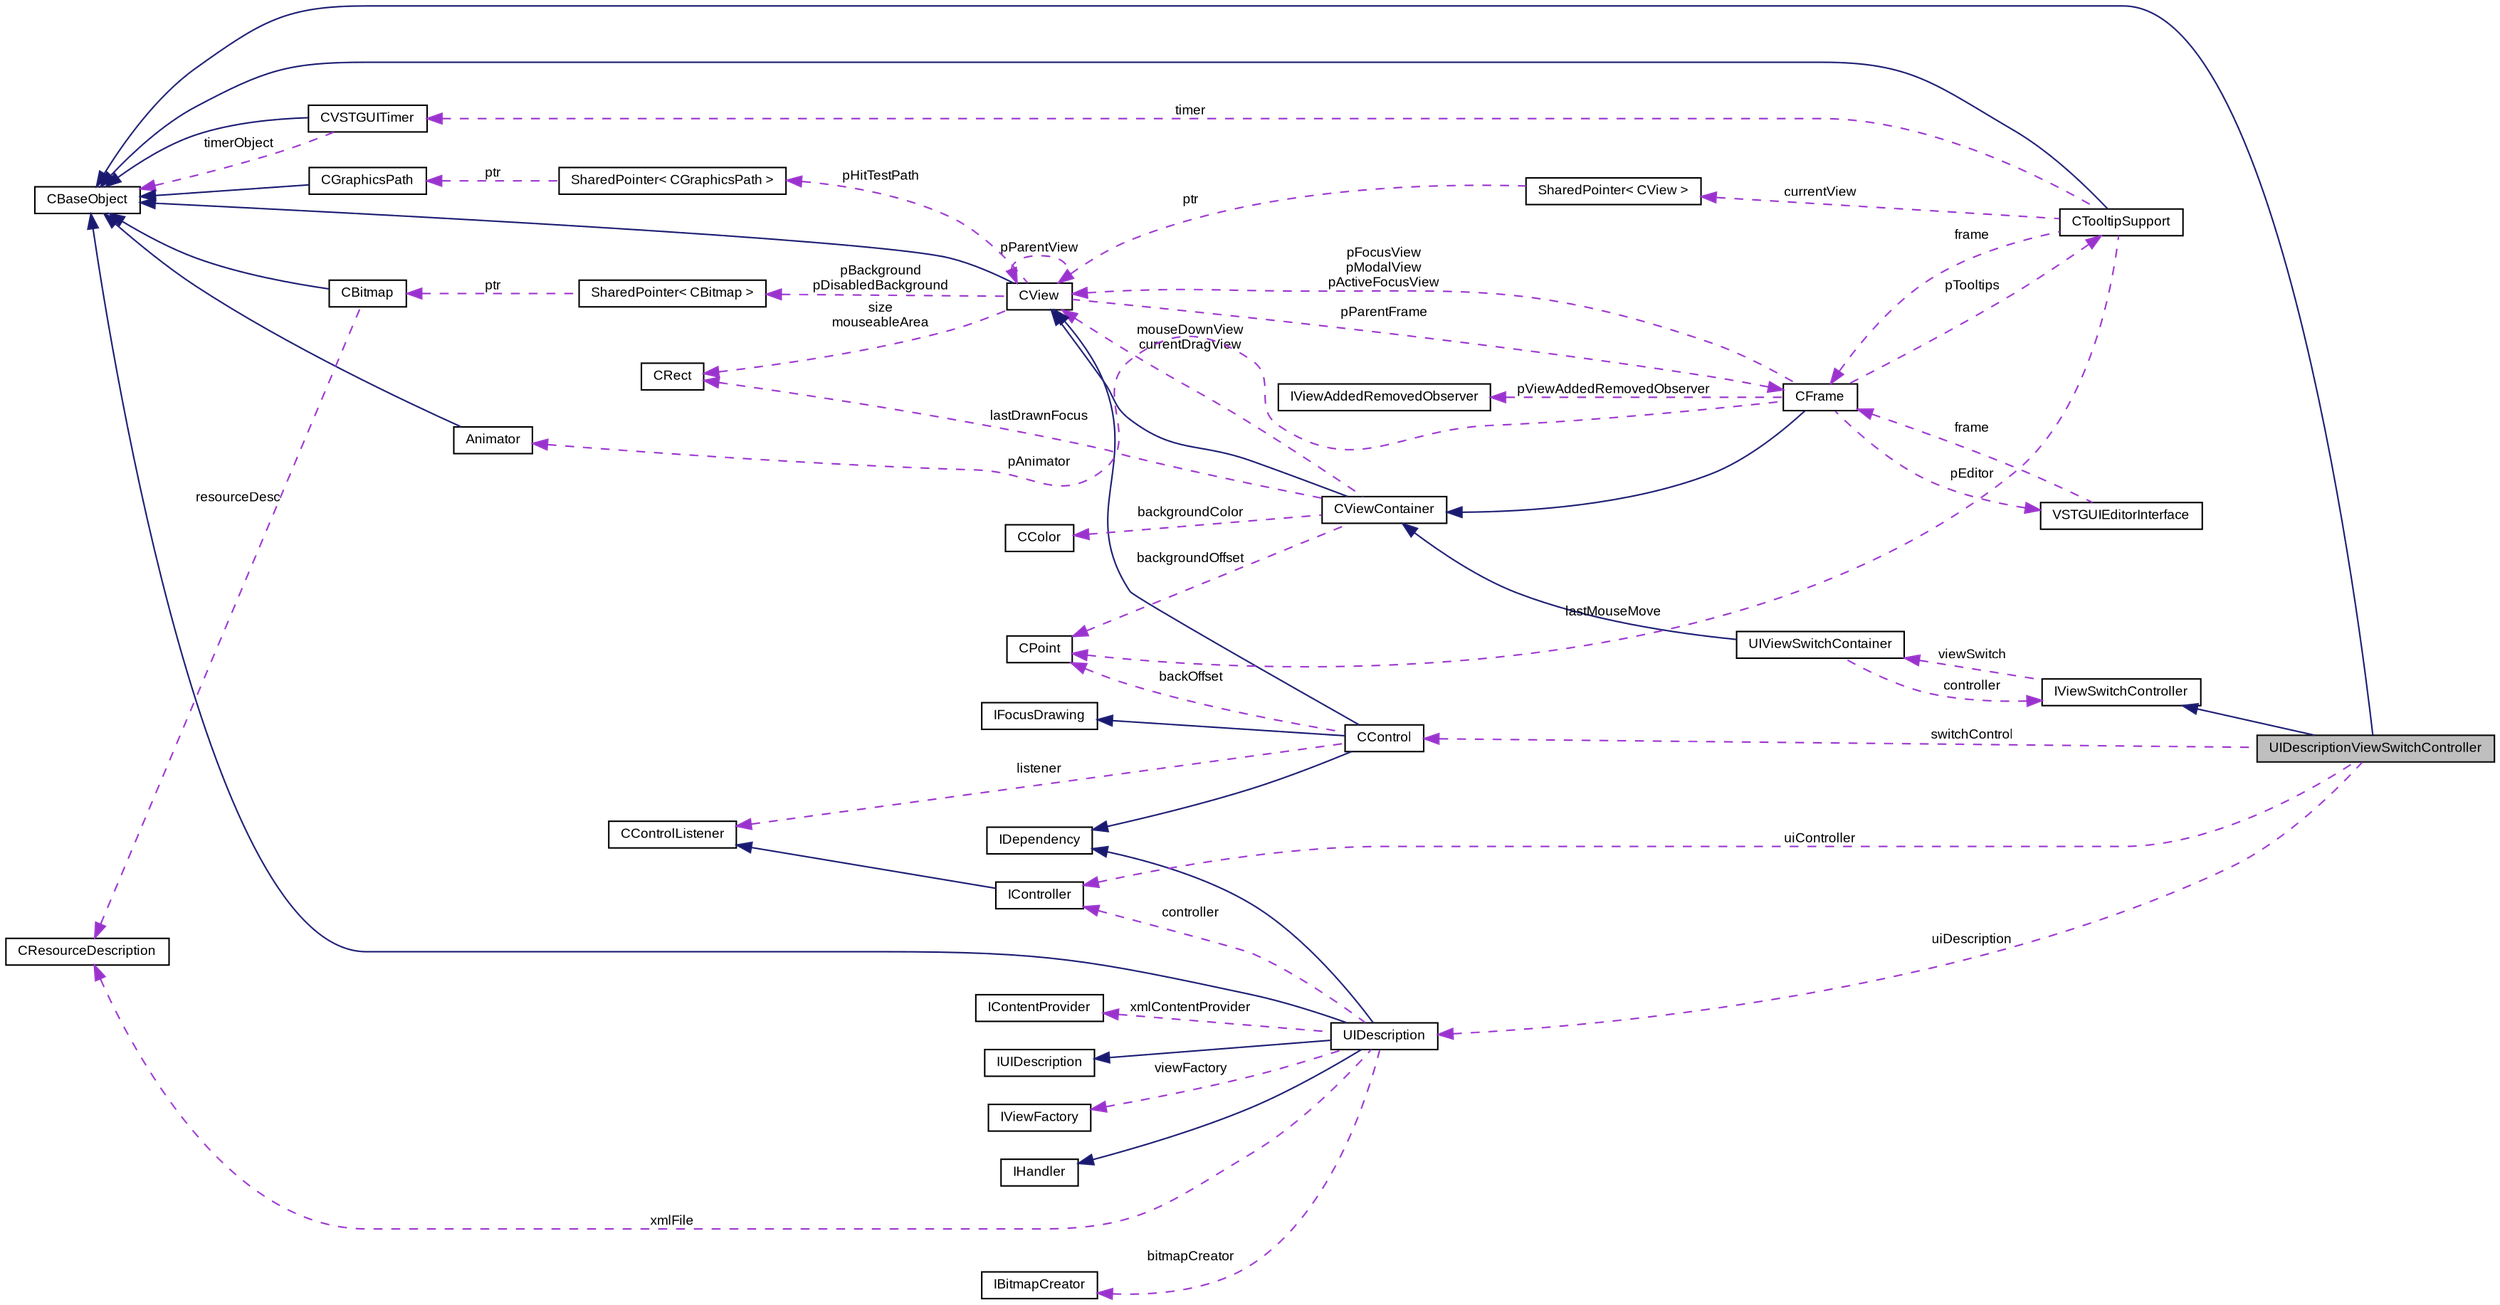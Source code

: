 digraph G
{
  bgcolor="transparent";
  edge [fontname="Arial",fontsize="9",labelfontname="Arial",labelfontsize="9"];
  node [fontname="Arial",fontsize="9",shape=record];
  rankdir=LR;
  Node1 [label="UIDescriptionViewSwitchController",height=0.2,width=0.4,color="black", fillcolor="grey75", style="filled" fontcolor="black"];
  Node2 -> Node1 [dir=back,color="midnightblue",fontsize="9",style="solid",fontname="Arial"];
  Node2 [label="CBaseObject",height=0.2,width=0.4,color="black",URL="$class_v_s_t_g_u_i_1_1_c_base_object.html",tooltip="Base Object with reference counter."];
  Node3 -> Node1 [dir=back,color="midnightblue",fontsize="9",style="solid",fontname="Arial"];
  Node3 [label="IViewSwitchController",height=0.2,width=0.4,color="black",URL="$class_v_s_t_g_u_i_1_1_i_view_switch_controller.html"];
  Node4 -> Node3 [dir=back,color="darkorchid3",fontsize="9",style="dashed",label="viewSwitch",fontname="Arial"];
  Node4 [label="UIViewSwitchContainer",height=0.2,width=0.4,color="black",URL="$class_v_s_t_g_u_i_1_1_u_i_view_switch_container.html"];
  Node5 -> Node4 [dir=back,color="midnightblue",fontsize="9",style="solid",fontname="Arial"];
  Node5 [label="CViewContainer",height=0.2,width=0.4,color="black",URL="$class_v_s_t_g_u_i_1_1_c_view_container.html",tooltip="Container Class of CView objects."];
  Node6 -> Node5 [dir=back,color="midnightblue",fontsize="9",style="solid",fontname="Arial"];
  Node6 [label="CView",height=0.2,width=0.4,color="black",URL="$class_v_s_t_g_u_i_1_1_c_view.html",tooltip="Base Class of all view objects."];
  Node2 -> Node6 [dir=back,color="midnightblue",fontsize="9",style="solid",fontname="Arial"];
  Node7 -> Node6 [dir=back,color="darkorchid3",fontsize="9",style="dashed",label="pBackground\npDisabledBackground",fontname="Arial"];
  Node7 [label="SharedPointer\< CBitmap \>",height=0.2,width=0.4,color="black",URL="$class_v_s_t_g_u_i_1_1_shared_pointer.html"];
  Node8 -> Node7 [dir=back,color="darkorchid3",fontsize="9",style="dashed",label="ptr",fontname="Arial"];
  Node8 [label="CBitmap",height=0.2,width=0.4,color="black",URL="$class_v_s_t_g_u_i_1_1_c_bitmap.html",tooltip="Encapsulates various platform depended kinds of bitmaps."];
  Node2 -> Node8 [dir=back,color="midnightblue",fontsize="9",style="solid",fontname="Arial"];
  Node9 -> Node8 [dir=back,color="darkorchid3",fontsize="9",style="dashed",label="resourceDesc",fontname="Arial"];
  Node9 [label="CResourceDescription",height=0.2,width=0.4,color="black",URL="$class_v_s_t_g_u_i_1_1_c_resource_description.html",tooltip="Describes a resource by name or by ID."];
  Node10 -> Node6 [dir=back,color="darkorchid3",fontsize="9",style="dashed",label="pParentFrame",fontname="Arial"];
  Node10 [label="CFrame",height=0.2,width=0.4,color="black",URL="$class_v_s_t_g_u_i_1_1_c_frame.html",tooltip="The CFrame is the parent container of all views."];
  Node5 -> Node10 [dir=back,color="midnightblue",fontsize="9",style="solid",fontname="Arial"];
  Node11 -> Node10 [dir=back,color="darkorchid3",fontsize="9",style="dashed",label="pViewAddedRemovedObserver",fontname="Arial"];
  Node11 [label="IViewAddedRemovedObserver",height=0.2,width=0.4,color="black",URL="$class_v_s_t_g_u_i_1_1_i_view_added_removed_observer.html",tooltip="view added removed observer interface for CFrame"];
  Node6 -> Node10 [dir=back,color="darkorchid3",fontsize="9",style="dashed",label="pFocusView\npModalView\npActiveFocusView",fontname="Arial"];
  Node12 -> Node10 [dir=back,color="darkorchid3",fontsize="9",style="dashed",label="pAnimator",fontname="Arial"];
  Node12 [label="Animator",height=0.2,width=0.4,color="black",URL="$class_v_s_t_g_u_i_1_1_animation_1_1_animator.html",tooltip="Animation runner."];
  Node2 -> Node12 [dir=back,color="midnightblue",fontsize="9",style="solid",fontname="Arial"];
  Node13 -> Node10 [dir=back,color="darkorchid3",fontsize="9",style="dashed",label="pTooltips",fontname="Arial"];
  Node13 [label="CTooltipSupport",height=0.2,width=0.4,color="black",URL="$class_v_s_t_g_u_i_1_1_c_tooltip_support.html",tooltip="Generic Tooltip Support class."];
  Node2 -> Node13 [dir=back,color="midnightblue",fontsize="9",style="solid",fontname="Arial"];
  Node10 -> Node13 [dir=back,color="darkorchid3",fontsize="9",style="dashed",label="frame",fontname="Arial"];
  Node14 -> Node13 [dir=back,color="darkorchid3",fontsize="9",style="dashed",label="currentView",fontname="Arial"];
  Node14 [label="SharedPointer\< CView \>",height=0.2,width=0.4,color="black",URL="$class_v_s_t_g_u_i_1_1_shared_pointer.html"];
  Node6 -> Node14 [dir=back,color="darkorchid3",fontsize="9",style="dashed",label="ptr",fontname="Arial"];
  Node15 -> Node13 [dir=back,color="darkorchid3",fontsize="9",style="dashed",label="lastMouseMove",fontname="Arial"];
  Node15 [label="CPoint",height=0.2,width=0.4,color="black",URL="$struct_v_s_t_g_u_i_1_1_c_point.html",tooltip="Point structure."];
  Node16 -> Node13 [dir=back,color="darkorchid3",fontsize="9",style="dashed",label="timer",fontname="Arial"];
  Node16 [label="CVSTGUITimer",height=0.2,width=0.4,color="black",URL="$class_v_s_t_g_u_i_1_1_c_v_s_t_g_u_i_timer.html",tooltip="A timer class, which posts timer messages to CBaseObjects."];
  Node2 -> Node16 [dir=back,color="midnightblue",fontsize="9",style="solid",fontname="Arial"];
  Node2 -> Node16 [dir=back,color="darkorchid3",fontsize="9",style="dashed",label="timerObject",fontname="Arial"];
  Node17 -> Node10 [dir=back,color="darkorchid3",fontsize="9",style="dashed",label="pEditor",fontname="Arial"];
  Node17 [label="VSTGUIEditorInterface",height=0.2,width=0.4,color="black",URL="$class_v_s_t_g_u_i_1_1_v_s_t_g_u_i_editor_interface.html"];
  Node10 -> Node17 [dir=back,color="darkorchid3",fontsize="9",style="dashed",label="frame",fontname="Arial"];
  Node6 -> Node6 [dir=back,color="darkorchid3",fontsize="9",style="dashed",label="pParentView",fontname="Arial"];
  Node18 -> Node6 [dir=back,color="darkorchid3",fontsize="9",style="dashed",label="pHitTestPath",fontname="Arial"];
  Node18 [label="SharedPointer\< CGraphicsPath \>",height=0.2,width=0.4,color="black",URL="$class_v_s_t_g_u_i_1_1_shared_pointer.html"];
  Node19 -> Node18 [dir=back,color="darkorchid3",fontsize="9",style="dashed",label="ptr",fontname="Arial"];
  Node19 [label="CGraphicsPath",height=0.2,width=0.4,color="black",URL="$class_v_s_t_g_u_i_1_1_c_graphics_path.html",tooltip="Graphics Path Object."];
  Node2 -> Node19 [dir=back,color="midnightblue",fontsize="9",style="solid",fontname="Arial"];
  Node20 -> Node6 [dir=back,color="darkorchid3",fontsize="9",style="dashed",label="size\nmouseableArea",fontname="Arial"];
  Node20 [label="CRect",height=0.2,width=0.4,color="black",URL="$struct_v_s_t_g_u_i_1_1_c_rect.html",tooltip="Rect structure."];
  Node6 -> Node5 [dir=back,color="darkorchid3",fontsize="9",style="dashed",label="mouseDownView\ncurrentDragView",fontname="Arial"];
  Node15 -> Node5 [dir=back,color="darkorchid3",fontsize="9",style="dashed",label="backgroundOffset",fontname="Arial"];
  Node21 -> Node5 [dir=back,color="darkorchid3",fontsize="9",style="dashed",label="backgroundColor",fontname="Arial"];
  Node21 [label="CColor",height=0.2,width=0.4,color="black",URL="$struct_v_s_t_g_u_i_1_1_c_color.html",tooltip="RGBA Color structure."];
  Node20 -> Node5 [dir=back,color="darkorchid3",fontsize="9",style="dashed",label="lastDrawnFocus",fontname="Arial"];
  Node3 -> Node4 [dir=back,color="darkorchid3",fontsize="9",style="dashed",label="controller",fontname="Arial"];
  Node22 -> Node1 [dir=back,color="darkorchid3",fontsize="9",style="dashed",label="uiDescription",fontname="Arial"];
  Node22 [label="UIDescription",height=0.2,width=0.4,color="black",URL="$class_v_s_t_g_u_i_1_1_u_i_description.html",tooltip="XML description parser and view creator."];
  Node2 -> Node22 [dir=back,color="midnightblue",fontsize="9",style="solid",fontname="Arial"];
  Node23 -> Node22 [dir=back,color="midnightblue",fontsize="9",style="solid",fontname="Arial"];
  Node23 [label="IUIDescription",height=0.2,width=0.4,color="black",URL="$class_v_s_t_g_u_i_1_1_i_u_i_description.html"];
  Node24 -> Node22 [dir=back,color="midnightblue",fontsize="9",style="solid",fontname="Arial"];
  Node24 [label="IHandler",height=0.2,width=0.4,color="black",URL="$class_v_s_t_g_u_i_1_1_xml_1_1_i_handler.html"];
  Node25 -> Node22 [dir=back,color="midnightblue",fontsize="9",style="solid",fontname="Arial"];
  Node25 [label="IDependency",height=0.2,width=0.4,color="black",URL="$class_v_s_t_g_u_i_1_1_i_dependency.html",tooltip="simple dependency between objects."];
  Node9 -> Node22 [dir=back,color="darkorchid3",fontsize="9",style="dashed",label="xmlFile",fontname="Arial"];
  Node26 -> Node22 [dir=back,color="darkorchid3",fontsize="9",style="dashed",label="xmlContentProvider",fontname="Arial"];
  Node26 [label="IContentProvider",height=0.2,width=0.4,color="black",URL="$class_v_s_t_g_u_i_1_1_xml_1_1_i_content_provider.html"];
  Node27 -> Node22 [dir=back,color="darkorchid3",fontsize="9",style="dashed",label="controller",fontname="Arial"];
  Node27 [label="IController",height=0.2,width=0.4,color="black",URL="$class_v_s_t_g_u_i_1_1_i_controller.html",tooltip="extension to CControlListener used by UIDescription"];
  Node28 -> Node27 [dir=back,color="midnightblue",fontsize="9",style="solid",fontname="Arial"];
  Node28 [label="CControlListener",height=0.2,width=0.4,color="black",URL="$class_c_control_listener.html"];
  Node29 -> Node22 [dir=back,color="darkorchid3",fontsize="9",style="dashed",label="viewFactory",fontname="Arial"];
  Node29 [label="IViewFactory",height=0.2,width=0.4,color="black",URL="$class_v_s_t_g_u_i_1_1_i_view_factory.html"];
  Node30 -> Node22 [dir=back,color="darkorchid3",fontsize="9",style="dashed",label="bitmapCreator",fontname="Arial"];
  Node30 [label="IBitmapCreator",height=0.2,width=0.4,color="black",URL="$class_v_s_t_g_u_i_1_1_i_bitmap_creator.html"];
  Node31 -> Node1 [dir=back,color="darkorchid3",fontsize="9",style="dashed",label="switchControl",fontname="Arial"];
  Node31 [label="CControl",height=0.2,width=0.4,color="black",URL="$class_v_s_t_g_u_i_1_1_c_control.html",tooltip="base class of all VSTGUI controls"];
  Node6 -> Node31 [dir=back,color="midnightblue",fontsize="9",style="solid",fontname="Arial"];
  Node32 -> Node31 [dir=back,color="midnightblue",fontsize="9",style="solid",fontname="Arial"];
  Node32 [label="IFocusDrawing",height=0.2,width=0.4,color="black",URL="$class_v_s_t_g_u_i_1_1_i_focus_drawing.html",tooltip="Custom focus drawing interface."];
  Node25 -> Node31 [dir=back,color="midnightblue",fontsize="9",style="solid",fontname="Arial"];
  Node28 -> Node31 [dir=back,color="darkorchid3",fontsize="9",style="dashed",label="listener",fontname="Arial"];
  Node15 -> Node31 [dir=back,color="darkorchid3",fontsize="9",style="dashed",label="backOffset",fontname="Arial"];
  Node27 -> Node1 [dir=back,color="darkorchid3",fontsize="9",style="dashed",label="uiController",fontname="Arial"];
}
